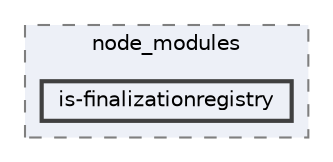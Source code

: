 digraph "pkiclassroomrescheduler/src/main/frontend/node_modules/is-finalizationregistry"
{
 // LATEX_PDF_SIZE
  bgcolor="transparent";
  edge [fontname=Helvetica,fontsize=10,labelfontname=Helvetica,labelfontsize=10];
  node [fontname=Helvetica,fontsize=10,shape=box,height=0.2,width=0.4];
  compound=true
  subgraph clusterdir_72953eda66ccb3a2722c28e1c3e6c23b {
    graph [ bgcolor="#edf0f7", pencolor="grey50", label="node_modules", fontname=Helvetica,fontsize=10 style="filled,dashed", URL="dir_72953eda66ccb3a2722c28e1c3e6c23b.html",tooltip=""]
  dir_81fc8afea8a08d25243aaa5a79a00433 [label="is-finalizationregistry", fillcolor="#edf0f7", color="grey25", style="filled,bold", URL="dir_81fc8afea8a08d25243aaa5a79a00433.html",tooltip=""];
  }
}
